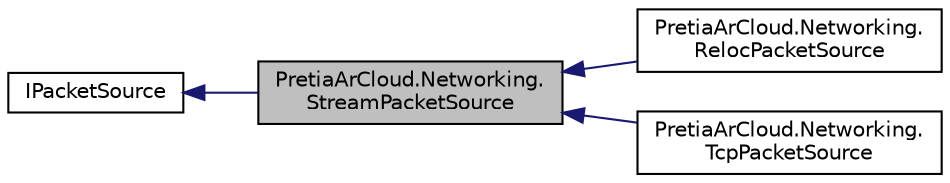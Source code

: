 digraph "PretiaArCloud.Networking.StreamPacketSource"
{
 // LATEX_PDF_SIZE
  edge [fontname="Helvetica",fontsize="10",labelfontname="Helvetica",labelfontsize="10"];
  node [fontname="Helvetica",fontsize="10",shape=record];
  rankdir="LR";
  Node1 [label="PretiaArCloud.Networking.\lStreamPacketSource",height=0.2,width=0.4,color="black", fillcolor="grey75", style="filled", fontcolor="black",tooltip=" "];
  Node2 -> Node1 [dir="back",color="midnightblue",fontsize="10",style="solid",fontname="Helvetica"];
  Node2 [label="IPacketSource",height=0.2,width=0.4,color="black", fillcolor="white", style="filled",URL="$interfacePretiaArCloud_1_1Networking_1_1IPacketSource.html",tooltip=" "];
  Node1 -> Node3 [dir="back",color="midnightblue",fontsize="10",style="solid",fontname="Helvetica"];
  Node3 [label="PretiaArCloud.Networking.\lRelocPacketSource",height=0.2,width=0.4,color="black", fillcolor="white", style="filled",URL="$classPretiaArCloud_1_1Networking_1_1RelocPacketSource.html",tooltip=" "];
  Node1 -> Node4 [dir="back",color="midnightblue",fontsize="10",style="solid",fontname="Helvetica"];
  Node4 [label="PretiaArCloud.Networking.\lTcpPacketSource",height=0.2,width=0.4,color="black", fillcolor="white", style="filled",URL="$classPretiaArCloud_1_1Networking_1_1TcpPacketSource.html",tooltip=" "];
}
